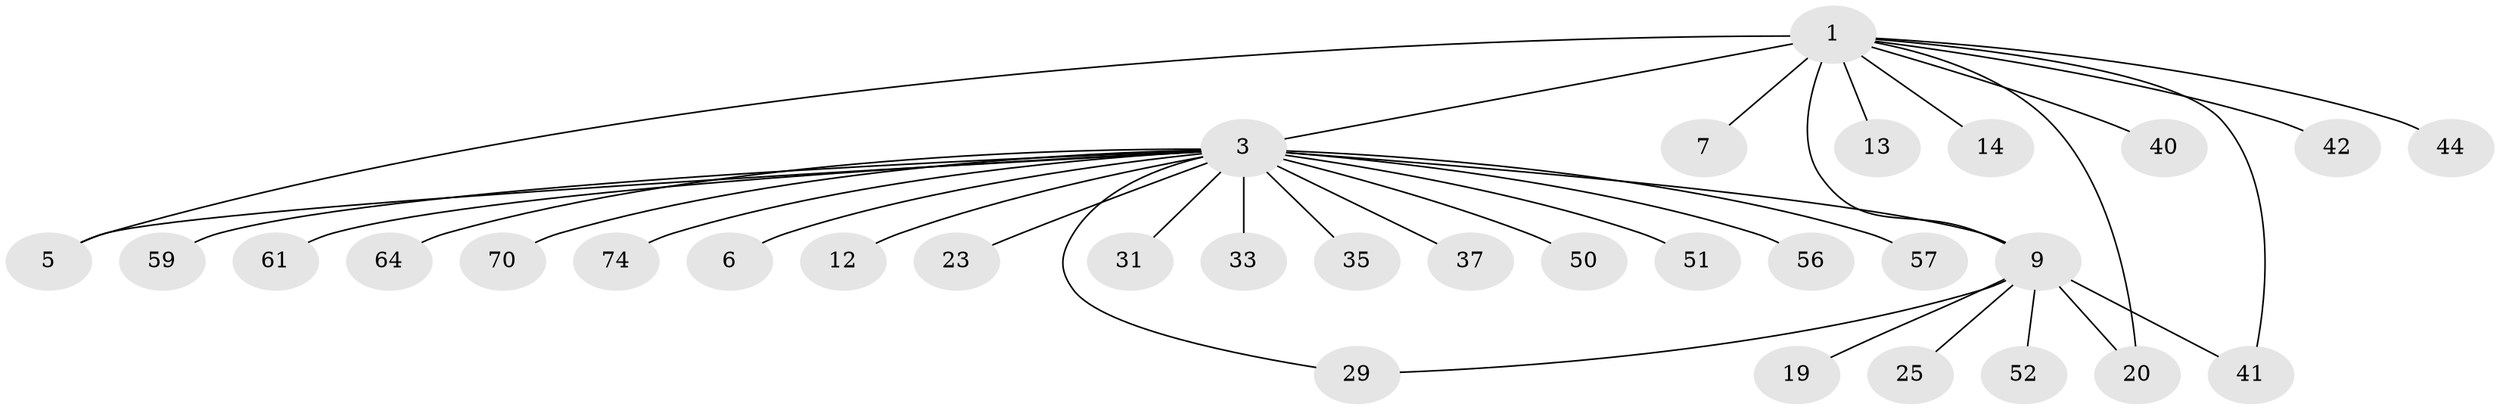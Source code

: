 // original degree distribution, {8: 0.024390243902439025, 10: 0.036585365853658534, 14: 0.012195121951219513, 3: 0.08536585365853659, 1: 0.5121951219512195, 2: 0.2926829268292683, 5: 0.012195121951219513, 4: 0.024390243902439025}
// Generated by graph-tools (version 1.1) at 2025/18/03/04/25 18:18:07]
// undirected, 32 vertices, 36 edges
graph export_dot {
graph [start="1"]
  node [color=gray90,style=filled];
  1 [super="+2+34+17"];
  3 [super="+4+45+10"];
  5 [super="+43+38"];
  6;
  7;
  9 [super="+16"];
  12;
  13;
  14;
  19 [super="+36"];
  20 [super="+58+72"];
  23 [super="+30"];
  25;
  29 [super="+82+48"];
  31;
  33 [super="+67"];
  35;
  37 [super="+78"];
  40;
  41;
  42 [super="+53"];
  44;
  50;
  51;
  52;
  56 [super="+65"];
  57;
  59;
  61;
  64;
  70;
  74 [super="+80"];
  1 -- 5;
  1 -- 9;
  1 -- 42;
  1 -- 44;
  1 -- 3 [weight=4];
  1 -- 7;
  1 -- 40;
  1 -- 41;
  1 -- 13;
  1 -- 14;
  1 -- 20;
  3 -- 29;
  3 -- 31;
  3 -- 56;
  3 -- 57;
  3 -- 59;
  3 -- 61;
  3 -- 64;
  3 -- 70;
  3 -- 74 [weight=2];
  3 -- 33;
  3 -- 5;
  3 -- 6;
  3 -- 9;
  3 -- 12;
  3 -- 50;
  3 -- 51 [weight=2];
  3 -- 23;
  3 -- 35;
  3 -- 37;
  9 -- 19;
  9 -- 20;
  9 -- 25;
  9 -- 41;
  9 -- 52;
  9 -- 29;
}

